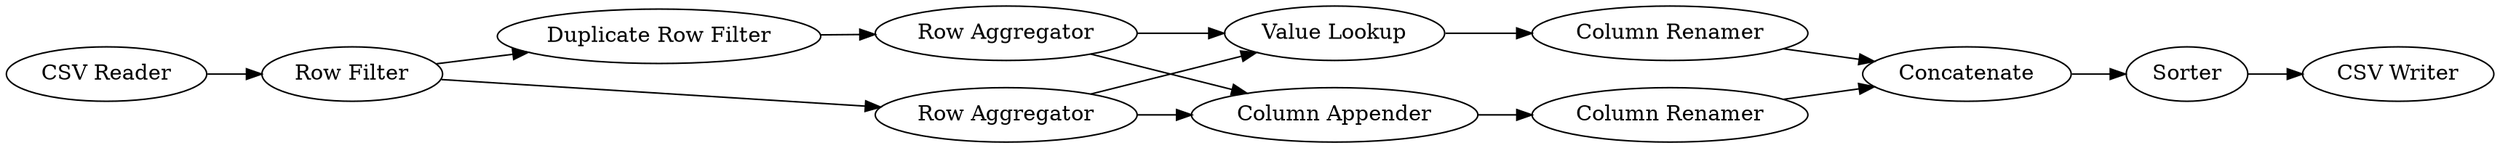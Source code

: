 digraph {
	7 -> 8
	4 -> 5
	3 -> 7
	1 -> 2
	8 -> 10
	9 -> 10
	5 -> 6
	5 -> 7
	11 -> 12
	2 -> 3
	6 -> 9
	10 -> 11
	2 -> 4
	3 -> 6
	5 [label="Row Aggregator"]
	1 [label="CSV Reader"]
	7 [label="Value Lookup"]
	9 [label="Column Renamer"]
	11 [label=Sorter]
	4 [label="Duplicate Row Filter"]
	6 [label="Column Appender"]
	8 [label="Column Renamer"]
	12 [label="CSV Writer"]
	3 [label="Row Aggregator"]
	2 [label="Row Filter"]
	10 [label=Concatenate]
	rankdir=LR
}
